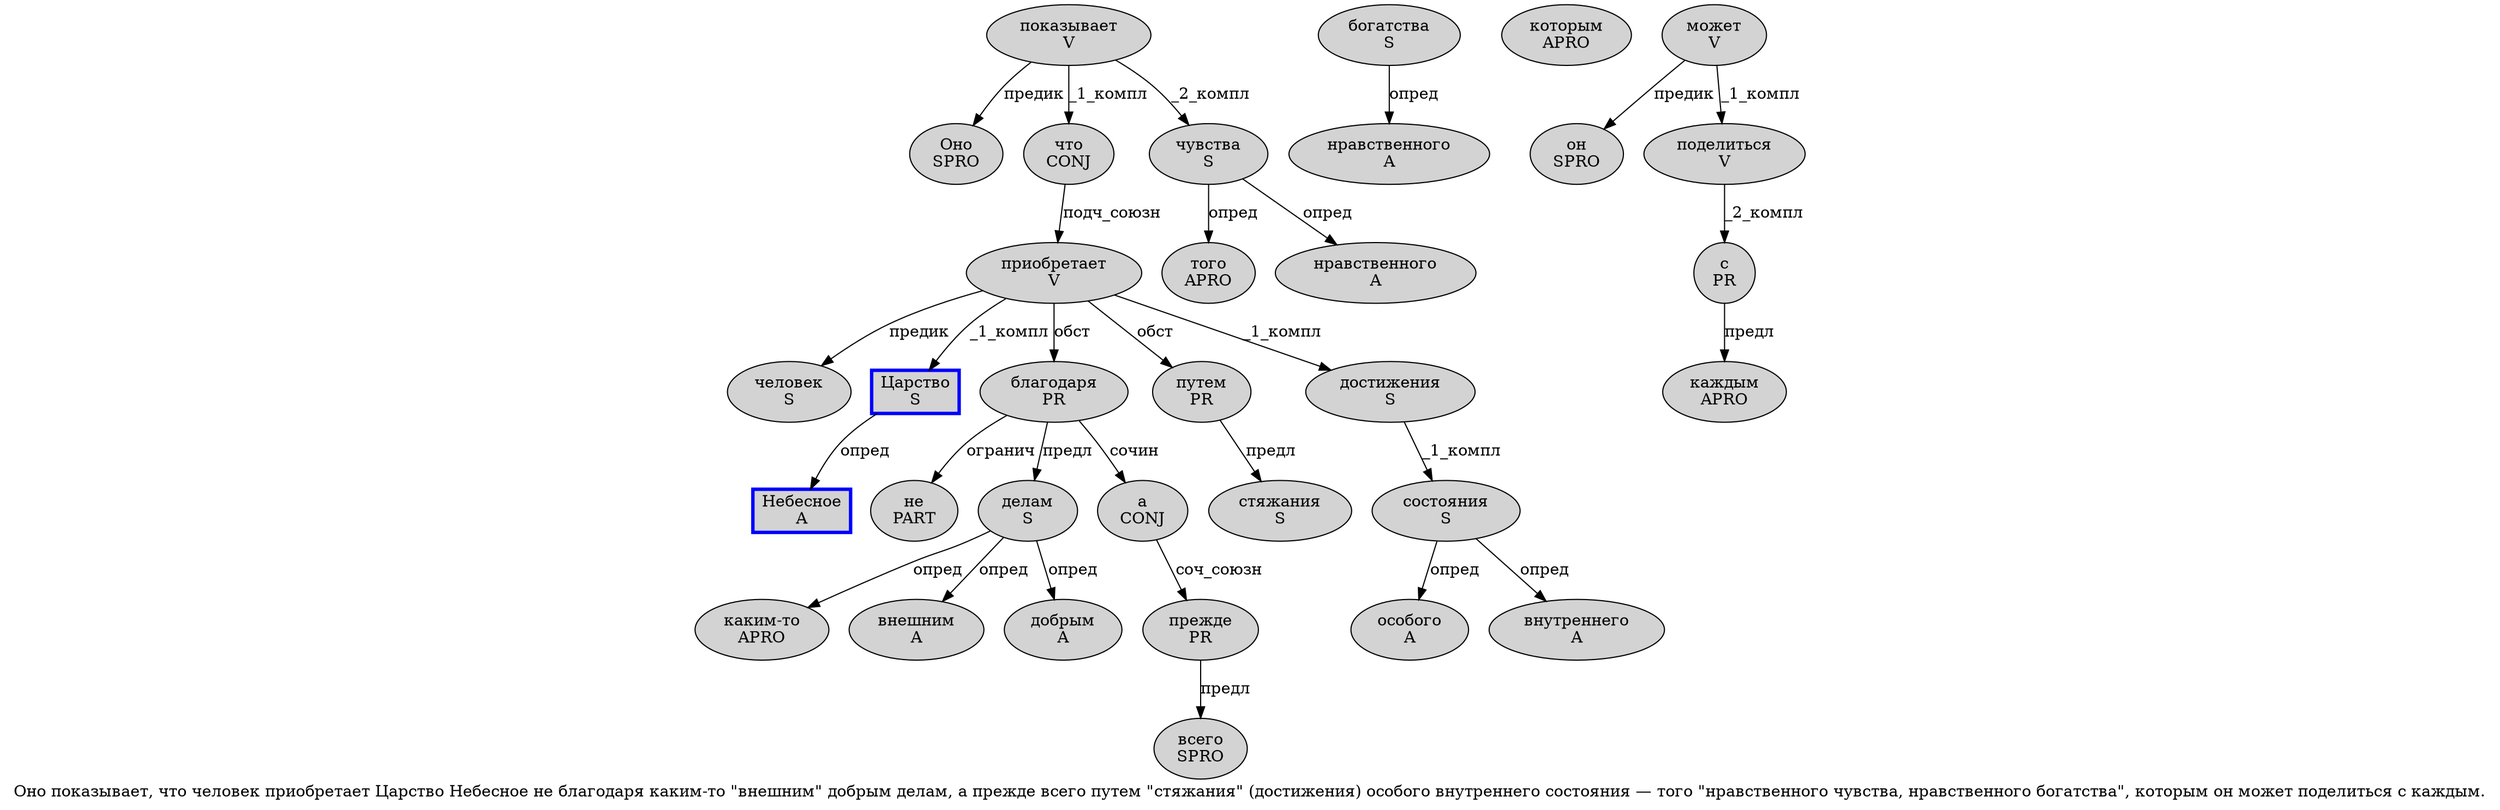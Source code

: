 digraph SENTENCE_1100 {
	graph [label="Оно показывает, что человек приобретает Царство Небесное не благодаря каким-то \"внешним\" добрым делам, а прежде всего путем \"стяжания\" (достижения) особого внутреннего состояния — того \"нравственного чувства, нравственного богатства\", которым он может поделиться с каждым."]
	node [style=filled]
		0 [label="Оно
SPRO" color="" fillcolor=lightgray penwidth=1 shape=ellipse]
		1 [label="показывает
V" color="" fillcolor=lightgray penwidth=1 shape=ellipse]
		3 [label="что
CONJ" color="" fillcolor=lightgray penwidth=1 shape=ellipse]
		4 [label="человек
S" color="" fillcolor=lightgray penwidth=1 shape=ellipse]
		5 [label="приобретает
V" color="" fillcolor=lightgray penwidth=1 shape=ellipse]
		6 [label="Царство
S" color=blue fillcolor=lightgray penwidth=3 shape=box]
		7 [label="Небесное
A" color=blue fillcolor=lightgray penwidth=3 shape=box]
		8 [label="не
PART" color="" fillcolor=lightgray penwidth=1 shape=ellipse]
		9 [label="благодаря
PR" color="" fillcolor=lightgray penwidth=1 shape=ellipse]
		10 [label="каким-то
APRO" color="" fillcolor=lightgray penwidth=1 shape=ellipse]
		12 [label="внешним
A" color="" fillcolor=lightgray penwidth=1 shape=ellipse]
		14 [label="добрым
A" color="" fillcolor=lightgray penwidth=1 shape=ellipse]
		15 [label="делам
S" color="" fillcolor=lightgray penwidth=1 shape=ellipse]
		17 [label="а
CONJ" color="" fillcolor=lightgray penwidth=1 shape=ellipse]
		18 [label="прежде
PR" color="" fillcolor=lightgray penwidth=1 shape=ellipse]
		19 [label="всего
SPRO" color="" fillcolor=lightgray penwidth=1 shape=ellipse]
		20 [label="путем
PR" color="" fillcolor=lightgray penwidth=1 shape=ellipse]
		22 [label="стяжания
S" color="" fillcolor=lightgray penwidth=1 shape=ellipse]
		25 [label="достижения
S" color="" fillcolor=lightgray penwidth=1 shape=ellipse]
		27 [label="особого
A" color="" fillcolor=lightgray penwidth=1 shape=ellipse]
		28 [label="внутреннего
A" color="" fillcolor=lightgray penwidth=1 shape=ellipse]
		29 [label="состояния
S" color="" fillcolor=lightgray penwidth=1 shape=ellipse]
		31 [label="того
APRO" color="" fillcolor=lightgray penwidth=1 shape=ellipse]
		33 [label="нравственного
A" color="" fillcolor=lightgray penwidth=1 shape=ellipse]
		34 [label="чувства
S" color="" fillcolor=lightgray penwidth=1 shape=ellipse]
		36 [label="нравственного
A" color="" fillcolor=lightgray penwidth=1 shape=ellipse]
		37 [label="богатства
S" color="" fillcolor=lightgray penwidth=1 shape=ellipse]
		40 [label="которым
APRO" color="" fillcolor=lightgray penwidth=1 shape=ellipse]
		41 [label="он
SPRO" color="" fillcolor=lightgray penwidth=1 shape=ellipse]
		42 [label="может
V" color="" fillcolor=lightgray penwidth=1 shape=ellipse]
		43 [label="поделиться
V" color="" fillcolor=lightgray penwidth=1 shape=ellipse]
		44 [label="с
PR" color="" fillcolor=lightgray penwidth=1 shape=ellipse]
		45 [label="каждым
APRO" color="" fillcolor=lightgray penwidth=1 shape=ellipse]
			15 -> 10 [label="опред"]
			15 -> 12 [label="опред"]
			15 -> 14 [label="опред"]
			18 -> 19 [label="предл"]
			1 -> 0 [label="предик"]
			1 -> 3 [label="_1_компл"]
			1 -> 34 [label="_2_компл"]
			44 -> 45 [label="предл"]
			29 -> 27 [label="опред"]
			29 -> 28 [label="опред"]
			43 -> 44 [label="_2_компл"]
			17 -> 18 [label="соч_союзн"]
			6 -> 7 [label="опред"]
			42 -> 41 [label="предик"]
			42 -> 43 [label="_1_компл"]
			25 -> 29 [label="_1_компл"]
			3 -> 5 [label="подч_союзн"]
			9 -> 8 [label="огранич"]
			9 -> 15 [label="предл"]
			9 -> 17 [label="сочин"]
			20 -> 22 [label="предл"]
			37 -> 36 [label="опред"]
			5 -> 4 [label="предик"]
			5 -> 6 [label="_1_компл"]
			5 -> 9 [label="обст"]
			5 -> 20 [label="обст"]
			5 -> 25 [label="_1_компл"]
			34 -> 31 [label="опред"]
			34 -> 33 [label="опред"]
}